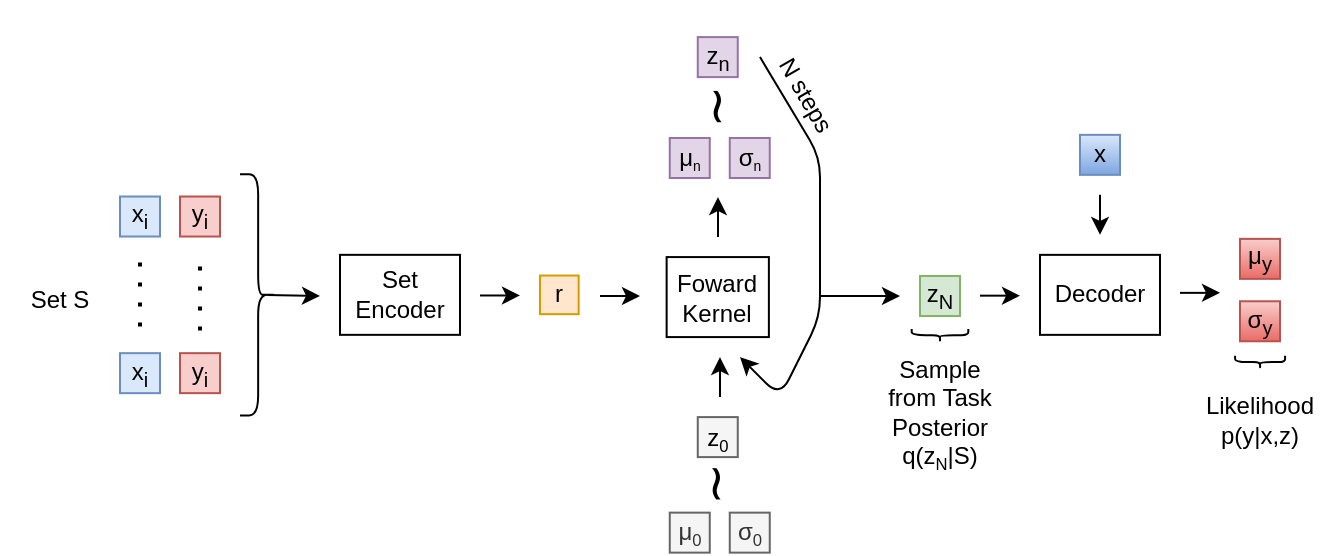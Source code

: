 <mxfile scale="2" border="0">
    <diagram id="BnsNrFVr5Wd3XkJ8FpZ6" name="Page-1">
        <mxGraphModel dx="904" dy="742" grid="1" gridSize="10" guides="1" tooltips="1" connect="1" arrows="1" fold="1" page="1" pageScale="1" pageWidth="1100" pageHeight="850" math="0" shadow="0">
            <root>
                <mxCell id="0"/>
                <mxCell id="1" parent="0"/>
                <mxCell id="2" value="μ&lt;span style=&quot;font-size: 8.333px;&quot;&gt;&lt;sub&gt;n&lt;/sub&gt;&lt;/span&gt;" style="whiteSpace=wrap;html=1;aspect=fixed;fillColor=#e1d5e7;strokeColor=#9673a6;fontColor=#000000;" parent="1" vertex="1">
                    <mxGeometry x="504.88" y="221" width="20" height="20" as="geometry"/>
                </mxCell>
                <mxCell id="3" value="σ&lt;span style=&quot;font-size: 8.333px;&quot;&gt;&lt;sub&gt;n&lt;/sub&gt;&lt;/span&gt;" style="whiteSpace=wrap;html=1;aspect=fixed;fillColor=#e1d5e7;strokeColor=#9673a6;fontColor=#000000;" parent="1" vertex="1">
                    <mxGeometry x="534.88" y="221" width="20" height="20" as="geometry"/>
                </mxCell>
                <mxCell id="5" value="&lt;font color=&quot;#000000&quot;&gt;z&lt;sub&gt;N&lt;/sub&gt;&lt;/font&gt;" style="whiteSpace=wrap;html=1;aspect=fixed;fillColor=#d5e8d4;strokeColor=#82b366;" parent="1" vertex="1">
                    <mxGeometry x="630" y="290.0" width="20" height="20" as="geometry"/>
                </mxCell>
                <mxCell id="7" value="" style="endArrow=classic;html=1;" parent="1" edge="1">
                    <mxGeometry width="50" height="50" relative="1" as="geometry">
                        <mxPoint x="660" y="299.83" as="sourcePoint"/>
                        <mxPoint x="680" y="299.83" as="targetPoint"/>
                    </mxGeometry>
                </mxCell>
                <mxCell id="29" value="Foward Kernel" style="rounded=0;whiteSpace=wrap;html=1;" parent="1" vertex="1">
                    <mxGeometry x="503.32" y="280.54" width="51.12" height="40" as="geometry"/>
                </mxCell>
                <mxCell id="30" value="" style="endArrow=classic;html=1;" parent="1" edge="1">
                    <mxGeometry width="50" height="50" relative="1" as="geometry">
                        <mxPoint x="470" y="300" as="sourcePoint"/>
                        <mxPoint x="490" y="300" as="targetPoint"/>
                    </mxGeometry>
                </mxCell>
                <mxCell id="31" value="&lt;font color=&quot;#000000&quot;&gt;z&lt;span style=&quot;font-size: 10px;&quot;&gt;&lt;sub&gt;0&lt;/sub&gt;&lt;/span&gt;&lt;/font&gt;" style="whiteSpace=wrap;html=1;aspect=fixed;fillColor=#f5f5f5;strokeColor=#666666;fontColor=#333333;" parent="1" vertex="1">
                    <mxGeometry x="518.88" y="360.55" width="20" height="20" as="geometry"/>
                </mxCell>
                <mxCell id="32" value="μ&lt;span style=&quot;font-size: 10px;&quot;&gt;&lt;sub&gt;0&lt;/sub&gt;&lt;/span&gt;" style="whiteSpace=wrap;html=1;aspect=fixed;fillColor=#f5f5f5;strokeColor=#666666;fontColor=#333333;" parent="1" vertex="1">
                    <mxGeometry x="504.88" y="408.32" width="20" height="20" as="geometry"/>
                </mxCell>
                <mxCell id="33" value="σ&lt;span style=&quot;font-size: 10px;&quot;&gt;&lt;sub&gt;0&lt;/sub&gt;&lt;/span&gt;" style="whiteSpace=wrap;html=1;aspect=fixed;fillColor=#f5f5f5;strokeColor=#666666;fontColor=#333333;" parent="1" vertex="1">
                    <mxGeometry x="534.88" y="408.32" width="20" height="20" as="geometry"/>
                </mxCell>
                <mxCell id="68" value="" style="endArrow=classic;html=1;" parent="1" edge="1">
                    <mxGeometry width="50" height="50" relative="1" as="geometry">
                        <mxPoint x="529" y="270.55" as="sourcePoint"/>
                        <mxPoint x="529" y="250.55" as="targetPoint"/>
                    </mxGeometry>
                </mxCell>
                <mxCell id="72" value="" style="endArrow=classic;html=1;" parent="1" edge="1">
                    <mxGeometry width="50" height="50" relative="1" as="geometry">
                        <mxPoint x="530" y="350.55" as="sourcePoint"/>
                        <mxPoint x="530" y="330.55" as="targetPoint"/>
                    </mxGeometry>
                </mxCell>
                <mxCell id="76" value="" style="shape=curlyBracket;whiteSpace=wrap;html=1;rounded=1;labelPosition=left;verticalLabelPosition=middle;align=right;verticalAlign=middle;fontColor=#000000;rotation=-90;" parent="1" vertex="1">
                    <mxGeometry x="636.85" y="305.45" width="6.3" height="28.32" as="geometry"/>
                </mxCell>
                <mxCell id="78" value="&lt;font style=&quot;font-size: 12px;&quot;&gt;Sample from Task Posterior q(z&lt;/font&gt;&lt;font style=&quot;font-size: 10px;&quot;&gt;&lt;sub&gt;N&lt;/sub&gt;&lt;/font&gt;&lt;font style=&quot;&quot;&gt;|S)&lt;/font&gt;" style="text;html=1;strokeColor=none;fillColor=none;align=center;verticalAlign=middle;whiteSpace=wrap;rounded=0;fontColor=#000000;fontSize=12;" parent="1" vertex="1">
                    <mxGeometry x="610" y="328.27" width="60" height="61.73" as="geometry"/>
                </mxCell>
                <mxCell id="80" value="&lt;font color=&quot;#000000&quot;&gt;x&lt;sub&gt;i&lt;/sub&gt;&lt;/font&gt;" style="whiteSpace=wrap;html=1;aspect=fixed;fillColor=#dae8fc;strokeColor=#6c8ebf;" parent="1" vertex="1">
                    <mxGeometry x="230.0" y="328.58" width="20" height="20" as="geometry"/>
                </mxCell>
                <mxCell id="81" value="&lt;font color=&quot;#000000&quot;&gt;y&lt;sub&gt;i&lt;/sub&gt;&lt;/font&gt;" style="whiteSpace=wrap;html=1;aspect=fixed;fillColor=#f8cecc;strokeColor=#b85450;" parent="1" vertex="1">
                    <mxGeometry x="260.0" y="328.58" width="20" height="20" as="geometry"/>
                </mxCell>
                <mxCell id="82" value="&lt;font color=&quot;#000000&quot;&gt;x&lt;sub&gt;i&lt;/sub&gt;&lt;/font&gt;" style="whiteSpace=wrap;html=1;aspect=fixed;fillColor=#dae8fc;strokeColor=#6c8ebf;" parent="1" vertex="1">
                    <mxGeometry x="230" y="250.26" width="20" height="20" as="geometry"/>
                </mxCell>
                <mxCell id="83" value="&lt;font color=&quot;#000000&quot;&gt;y&lt;sub&gt;i&lt;/sub&gt;&lt;/font&gt;" style="whiteSpace=wrap;html=1;aspect=fixed;fillColor=#f8cecc;strokeColor=#b85450;" parent="1" vertex="1">
                    <mxGeometry x="260" y="250.26" width="20" height="20" as="geometry"/>
                </mxCell>
                <mxCell id="84" value="" style="line;strokeWidth=2;direction=south;html=1;dashed=1;dashPattern=1 4;rotation=0;" parent="1" vertex="1">
                    <mxGeometry x="235" y="283.24" width="10" height="36" as="geometry"/>
                </mxCell>
                <mxCell id="99" value="" style="line;strokeWidth=2;direction=south;html=1;dashed=1;dashPattern=1 4;rotation=-180;" parent="1" vertex="1">
                    <mxGeometry x="265.0" y="281.24" width="10" height="36" as="geometry"/>
                </mxCell>
                <mxCell id="100" value="" style="shape=curlyBracket;whiteSpace=wrap;html=1;rounded=1;labelPosition=left;verticalLabelPosition=middle;align=right;verticalAlign=middle;fontColor=#000000;rotation=-180;" parent="1" vertex="1">
                    <mxGeometry x="290" y="239.14" width="18.15" height="120.57" as="geometry"/>
                </mxCell>
                <mxCell id="101" value="Set S" style="text;html=1;strokeColor=none;fillColor=none;align=center;verticalAlign=middle;whiteSpace=wrap;rounded=0;fontColor=#000000;" parent="1" vertex="1">
                    <mxGeometry x="170" y="287.24" width="60" height="30" as="geometry"/>
                </mxCell>
                <mxCell id="102" value="&lt;font color=&quot;#000000&quot;&gt;r&lt;/font&gt;" style="whiteSpace=wrap;html=1;aspect=fixed;fillColor=#ffe6cc;strokeColor=#d79b00;" parent="1" vertex="1">
                    <mxGeometry x="440.0" y="289.76" width="19.33" height="19.33" as="geometry"/>
                </mxCell>
                <mxCell id="105" value="" style="endArrow=classic;html=1;" parent="1" edge="1">
                    <mxGeometry width="50" height="50" relative="1" as="geometry">
                        <mxPoint x="720" y="249.43" as="sourcePoint"/>
                        <mxPoint x="720" y="269.43" as="targetPoint"/>
                    </mxGeometry>
                </mxCell>
                <mxCell id="106" value="&lt;font color=&quot;#000000&quot;&gt;x&lt;/font&gt;" style="whiteSpace=wrap;html=1;aspect=fixed;fillColor=#dae8fc;strokeColor=#6c8ebf;gradientColor=#7ea6e0;" parent="1" vertex="1">
                    <mxGeometry x="710" y="219.43" width="20" height="20" as="geometry"/>
                </mxCell>
                <mxCell id="107" value="Decoder" style="rounded=0;whiteSpace=wrap;html=1;" parent="1" vertex="1">
                    <mxGeometry x="690" y="279.43" width="60" height="40" as="geometry"/>
                </mxCell>
                <mxCell id="108" value="μ&lt;sub&gt;y&lt;/sub&gt;" style="whiteSpace=wrap;html=1;aspect=fixed;fillColor=#f8cecc;strokeColor=#b85450;gradientColor=#ea6b66;fontColor=#000000;" parent="1" vertex="1">
                    <mxGeometry x="790" y="271.43" width="20" height="20" as="geometry"/>
                </mxCell>
                <mxCell id="109" value="σ&lt;sub&gt;y&lt;/sub&gt;" style="whiteSpace=wrap;html=1;aspect=fixed;fillColor=#f8cecc;strokeColor=#b85450;gradientColor=#ea6b66;fontColor=#000000;" parent="1" vertex="1">
                    <mxGeometry x="790" y="302.64" width="20" height="20" as="geometry"/>
                </mxCell>
                <mxCell id="110" value="" style="endArrow=classic;html=1;" parent="1" edge="1">
                    <mxGeometry width="50" height="50" relative="1" as="geometry">
                        <mxPoint x="760" y="298.43" as="sourcePoint"/>
                        <mxPoint x="780" y="298.43" as="targetPoint"/>
                    </mxGeometry>
                </mxCell>
                <mxCell id="114" value="" style="shape=curlyBracket;whiteSpace=wrap;html=1;rounded=1;labelPosition=left;verticalLabelPosition=middle;align=right;verticalAlign=middle;fontColor=#000000;rotation=-90;" parent="1" vertex="1">
                    <mxGeometry x="796.89" y="320.54" width="6.3" height="25" as="geometry"/>
                </mxCell>
                <mxCell id="115" value="&lt;font style=&quot;font-size: 12px;&quot;&gt;Likelihood p(y|x,z)&lt;/font&gt;" style="text;html=1;strokeColor=none;fillColor=none;align=center;verticalAlign=middle;whiteSpace=wrap;rounded=0;fontColor=#000000;fontSize=12;" parent="1" vertex="1">
                    <mxGeometry x="770.04" y="339.38" width="60" height="45.57" as="geometry"/>
                </mxCell>
                <mxCell id="119" value="&lt;font style=&quot;font-size: 25px;&quot;&gt;∼&lt;/font&gt;" style="text;html=1;strokeColor=none;fillColor=none;align=center;verticalAlign=middle;whiteSpace=wrap;rounded=0;fontSize=12;rotation=-90;" parent="1" vertex="1">
                    <mxGeometry x="508.88" y="389.11" width="34.56" height="10.21" as="geometry"/>
                </mxCell>
                <mxCell id="122" value="" style="endArrow=classic;html=1;" parent="1" edge="1">
                    <mxGeometry width="50" height="50" relative="1" as="geometry">
                        <mxPoint x="580" y="300" as="sourcePoint"/>
                        <mxPoint x="620" y="300" as="targetPoint"/>
                    </mxGeometry>
                </mxCell>
                <mxCell id="123" value="" style="endArrow=classic;html=1;" edge="1" parent="1">
                    <mxGeometry width="50" height="50" relative="1" as="geometry">
                        <mxPoint x="410" y="299.74" as="sourcePoint"/>
                        <mxPoint x="430" y="299.74" as="targetPoint"/>
                    </mxGeometry>
                </mxCell>
                <mxCell id="124" value="Set Encoder" style="rounded=0;whiteSpace=wrap;html=1;" vertex="1" parent="1">
                    <mxGeometry x="340" y="279.42" width="60" height="40" as="geometry"/>
                </mxCell>
                <mxCell id="125" value="" style="endArrow=classic;html=1;exitX=0.243;exitY=0.499;exitDx=0;exitDy=0;exitPerimeter=0;" edge="1" parent="1" source="100">
                    <mxGeometry width="50" height="50" relative="1" as="geometry">
                        <mxPoint x="88.76" y="333.76" as="sourcePoint"/>
                        <mxPoint x="330" y="299.99" as="targetPoint"/>
                    </mxGeometry>
                </mxCell>
                <mxCell id="127" value="z&lt;sub&gt;n&lt;/sub&gt;" style="whiteSpace=wrap;html=1;aspect=fixed;fillColor=#e1d5e7;strokeColor=#9673a6;fontColor=#000000;" vertex="1" parent="1">
                    <mxGeometry x="518.88" y="170.55" width="20" height="20" as="geometry"/>
                </mxCell>
                <mxCell id="128" value="&lt;font style=&quot;font-size: 25px;&quot;&gt;∼&lt;/font&gt;" style="text;html=1;strokeColor=none;fillColor=none;align=center;verticalAlign=middle;whiteSpace=wrap;rounded=0;fontSize=12;rotation=-90;" vertex="1" parent="1">
                    <mxGeometry x="508.88" y="200.55" width="34.56" height="10.21" as="geometry"/>
                </mxCell>
                <mxCell id="129" value="" style="endArrow=classic;html=1;" edge="1" parent="1">
                    <mxGeometry width="50" height="50" relative="1" as="geometry">
                        <mxPoint x="550" y="180.55" as="sourcePoint"/>
                        <mxPoint x="540" y="330.55" as="targetPoint"/>
                        <Array as="points">
                            <mxPoint x="580" y="230.55"/>
                            <mxPoint x="580" y="310.55"/>
                            <mxPoint x="560" y="350.55"/>
                        </Array>
                    </mxGeometry>
                </mxCell>
                <mxCell id="130" value="N steps" style="text;html=1;strokeColor=none;fillColor=none;align=center;verticalAlign=middle;whiteSpace=wrap;rounded=0;rotation=60;" vertex="1" parent="1">
                    <mxGeometry x="524.88" y="188.66" width="96.48" height="22.1" as="geometry"/>
                </mxCell>
            </root>
        </mxGraphModel>
    </diagram>
</mxfile>